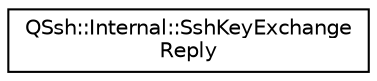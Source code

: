 digraph "Graphical Class Hierarchy"
{
  edge [fontname="Helvetica",fontsize="10",labelfontname="Helvetica",labelfontsize="10"];
  node [fontname="Helvetica",fontsize="10",shape=record];
  rankdir="LR";
  Node0 [label="QSsh::Internal::SshKeyExchange\lReply",height=0.2,width=0.4,color="black", fillcolor="white", style="filled",URL="$struct_q_ssh_1_1_internal_1_1_ssh_key_exchange_reply.html"];
}
